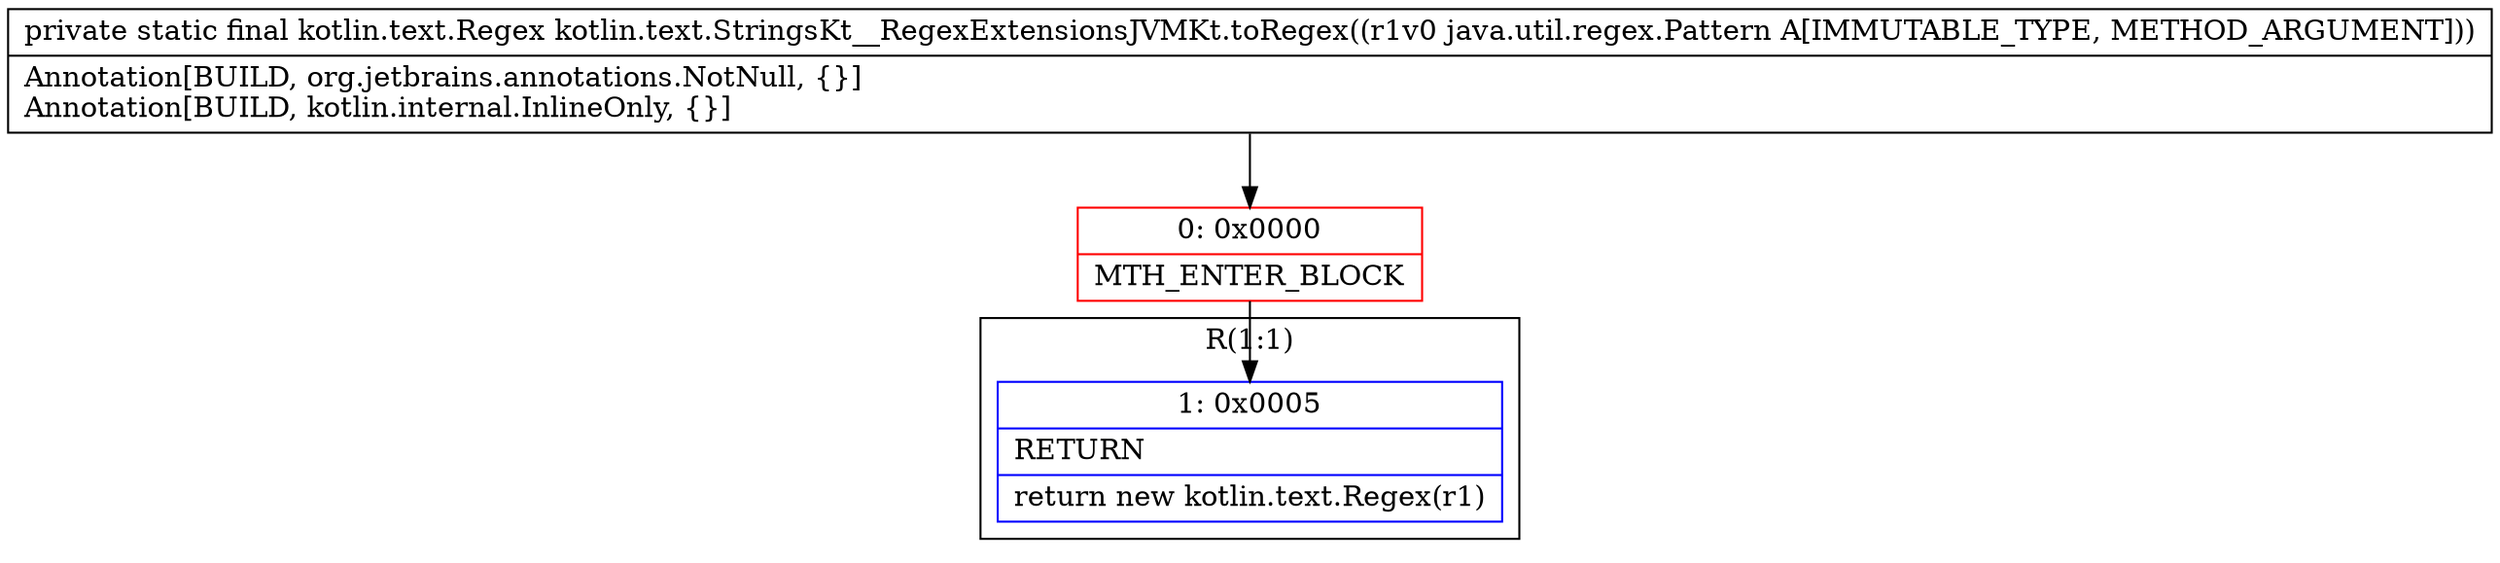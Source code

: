 digraph "CFG forkotlin.text.StringsKt__RegexExtensionsJVMKt.toRegex(Ljava\/util\/regex\/Pattern;)Lkotlin\/text\/Regex;" {
subgraph cluster_Region_347812831 {
label = "R(1:1)";
node [shape=record,color=blue];
Node_1 [shape=record,label="{1\:\ 0x0005|RETURN\l|return new kotlin.text.Regex(r1)\l}"];
}
Node_0 [shape=record,color=red,label="{0\:\ 0x0000|MTH_ENTER_BLOCK\l}"];
MethodNode[shape=record,label="{private static final kotlin.text.Regex kotlin.text.StringsKt__RegexExtensionsJVMKt.toRegex((r1v0 java.util.regex.Pattern A[IMMUTABLE_TYPE, METHOD_ARGUMENT]))  | Annotation[BUILD, org.jetbrains.annotations.NotNull, \{\}]\lAnnotation[BUILD, kotlin.internal.InlineOnly, \{\}]\l}"];
MethodNode -> Node_0;
Node_0 -> Node_1;
}

